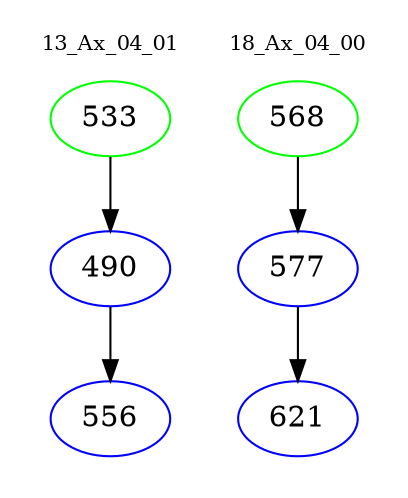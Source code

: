 digraph{
subgraph cluster_0 {
color = white
label = "13_Ax_04_01";
fontsize=10;
T0_533 [label="533", color="green"]
T0_533 -> T0_490 [color="black"]
T0_490 [label="490", color="blue"]
T0_490 -> T0_556 [color="black"]
T0_556 [label="556", color="blue"]
}
subgraph cluster_1 {
color = white
label = "18_Ax_04_00";
fontsize=10;
T1_568 [label="568", color="green"]
T1_568 -> T1_577 [color="black"]
T1_577 [label="577", color="blue"]
T1_577 -> T1_621 [color="black"]
T1_621 [label="621", color="blue"]
}
}

